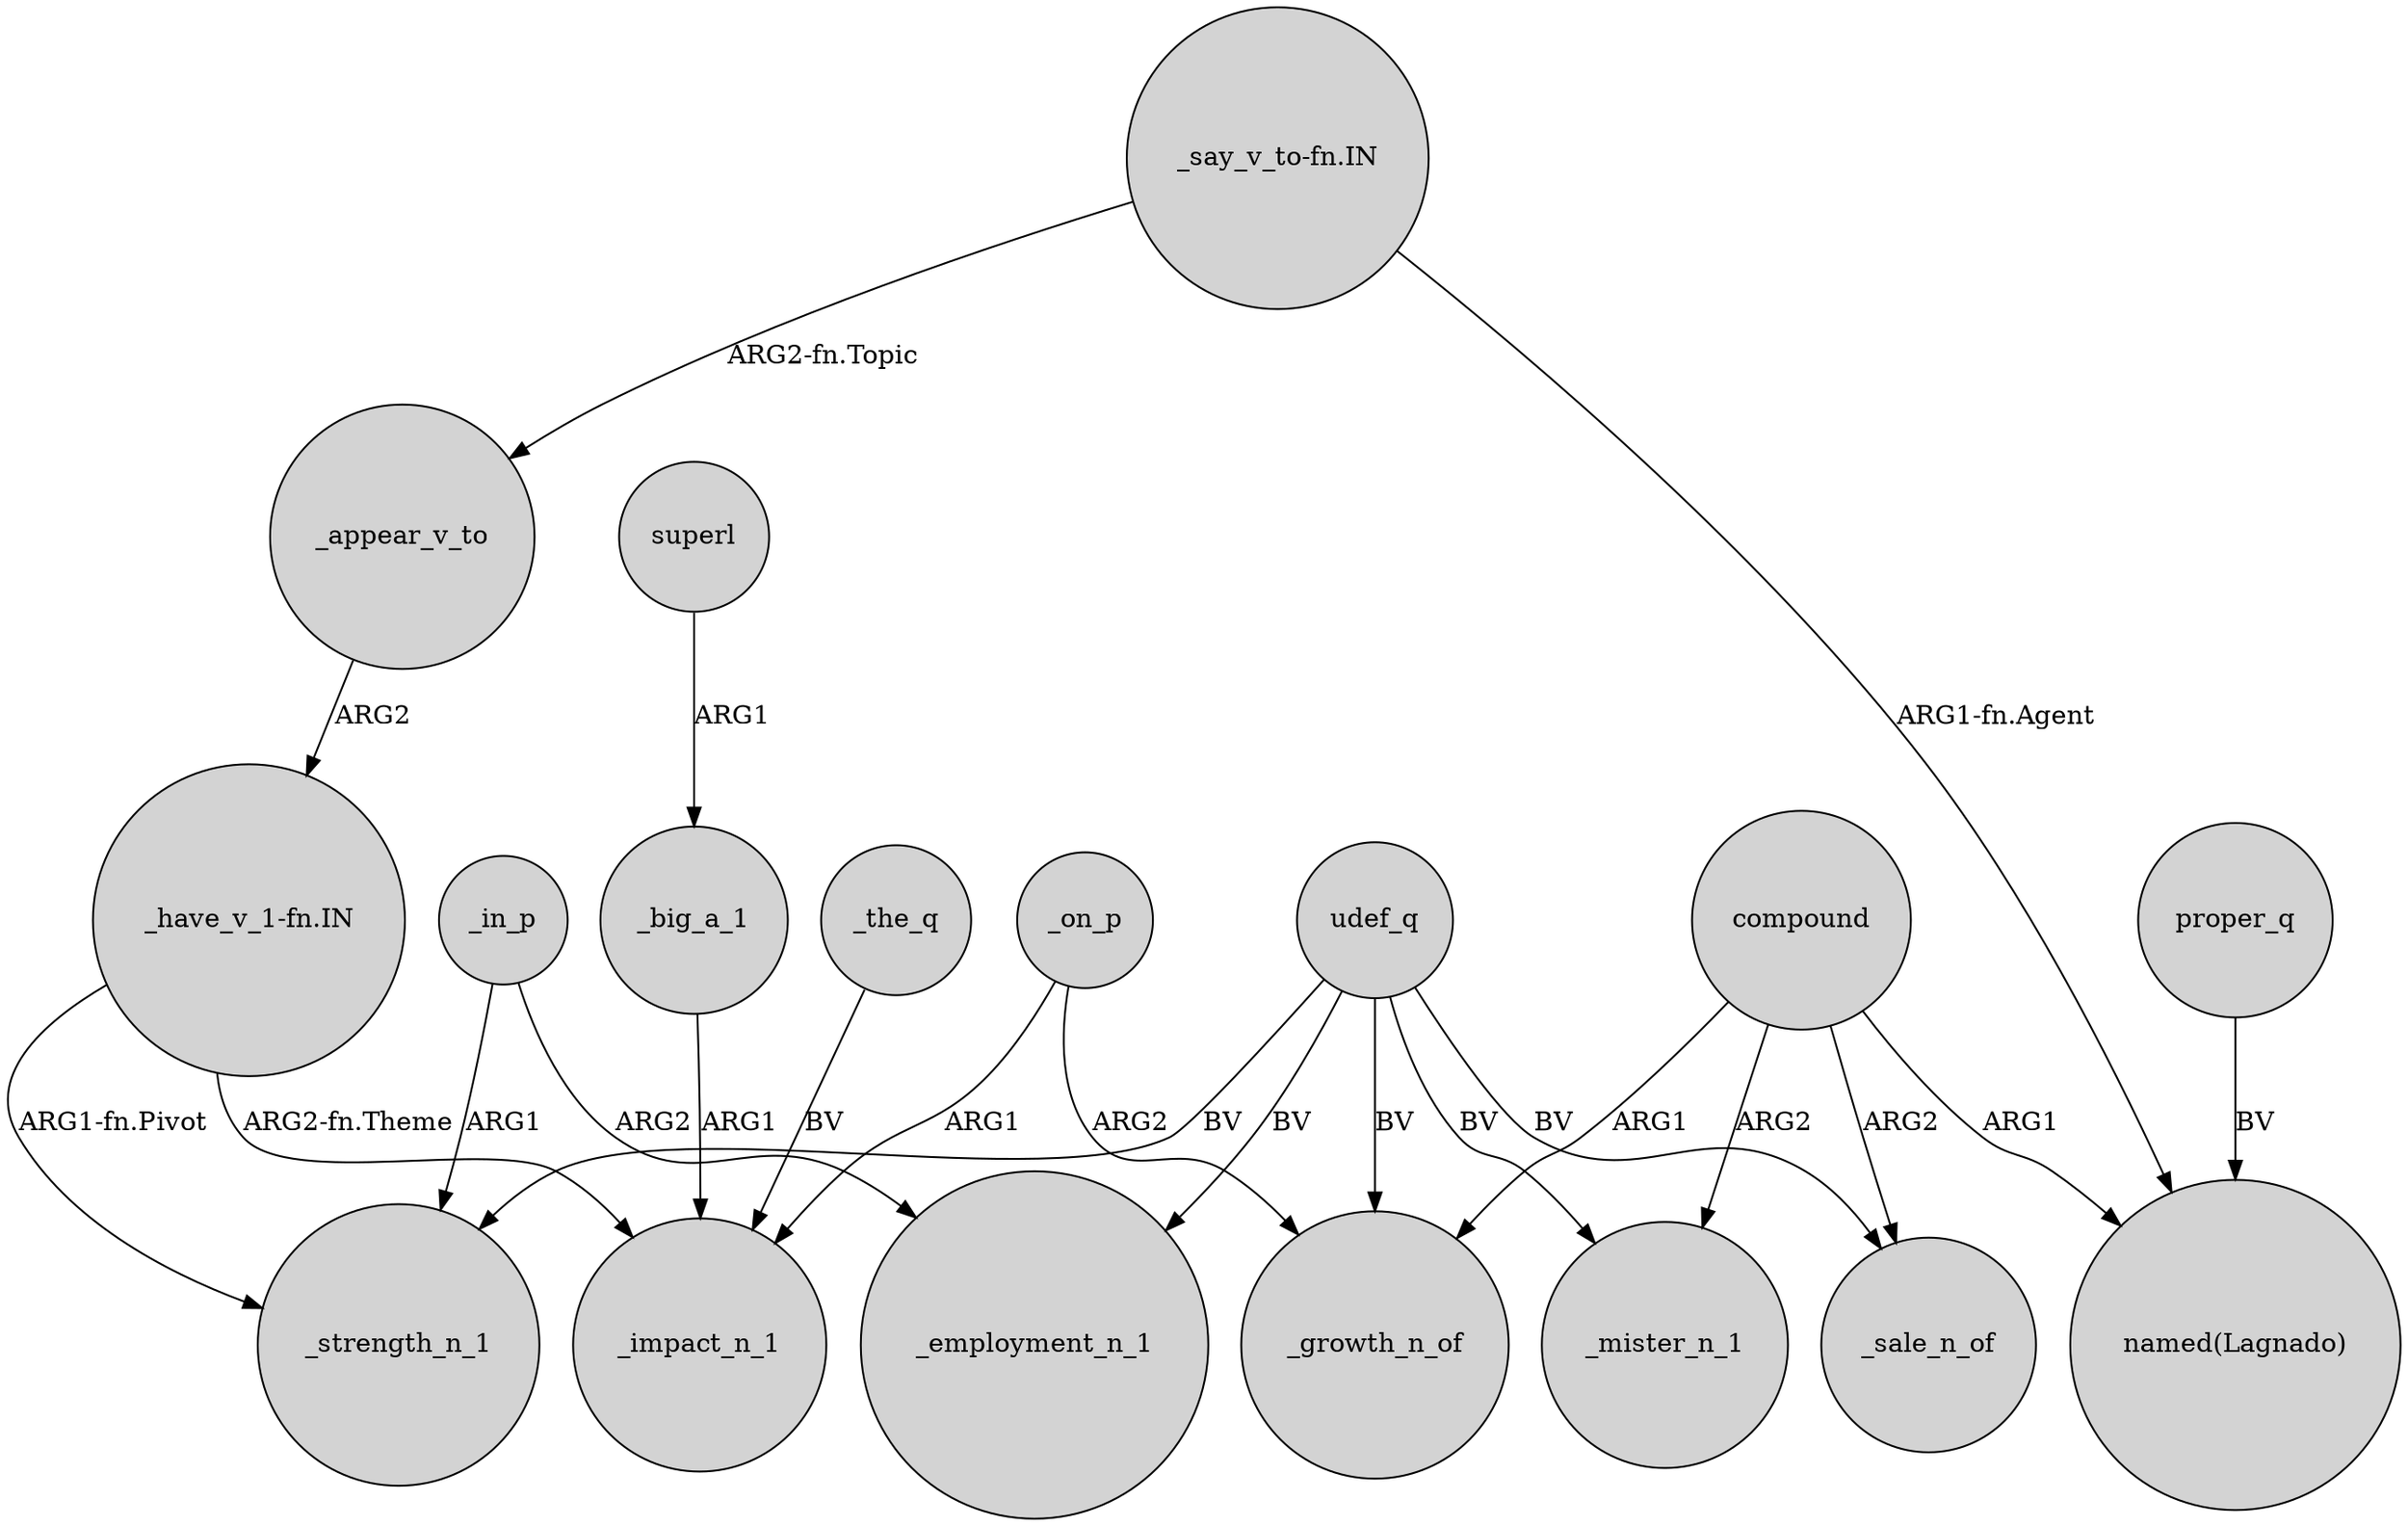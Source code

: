 digraph {
	node [shape=circle style=filled]
	udef_q -> _employment_n_1 [label=BV]
	_the_q -> _impact_n_1 [label=BV]
	compound -> "named(Lagnado)" [label=ARG1]
	udef_q -> _strength_n_1 [label=BV]
	compound -> _mister_n_1 [label=ARG2]
	udef_q -> _mister_n_1 [label=BV]
	_big_a_1 -> _impact_n_1 [label=ARG1]
	_appear_v_to -> "_have_v_1-fn.IN" [label=ARG2]
	"_say_v_to-fn.IN" -> _appear_v_to [label="ARG2-fn.Topic"]
	_on_p -> _growth_n_of [label=ARG2]
	compound -> _sale_n_of [label=ARG2]
	"_have_v_1-fn.IN" -> _strength_n_1 [label="ARG1-fn.Pivot"]
	_in_p -> _strength_n_1 [label=ARG1]
	"_say_v_to-fn.IN" -> "named(Lagnado)" [label="ARG1-fn.Agent"]
	_on_p -> _impact_n_1 [label=ARG1]
	udef_q -> _sale_n_of [label=BV]
	compound -> _growth_n_of [label=ARG1]
	proper_q -> "named(Lagnado)" [label=BV]
	superl -> _big_a_1 [label=ARG1]
	udef_q -> _growth_n_of [label=BV]
	_in_p -> _employment_n_1 [label=ARG2]
	"_have_v_1-fn.IN" -> _impact_n_1 [label="ARG2-fn.Theme"]
}

